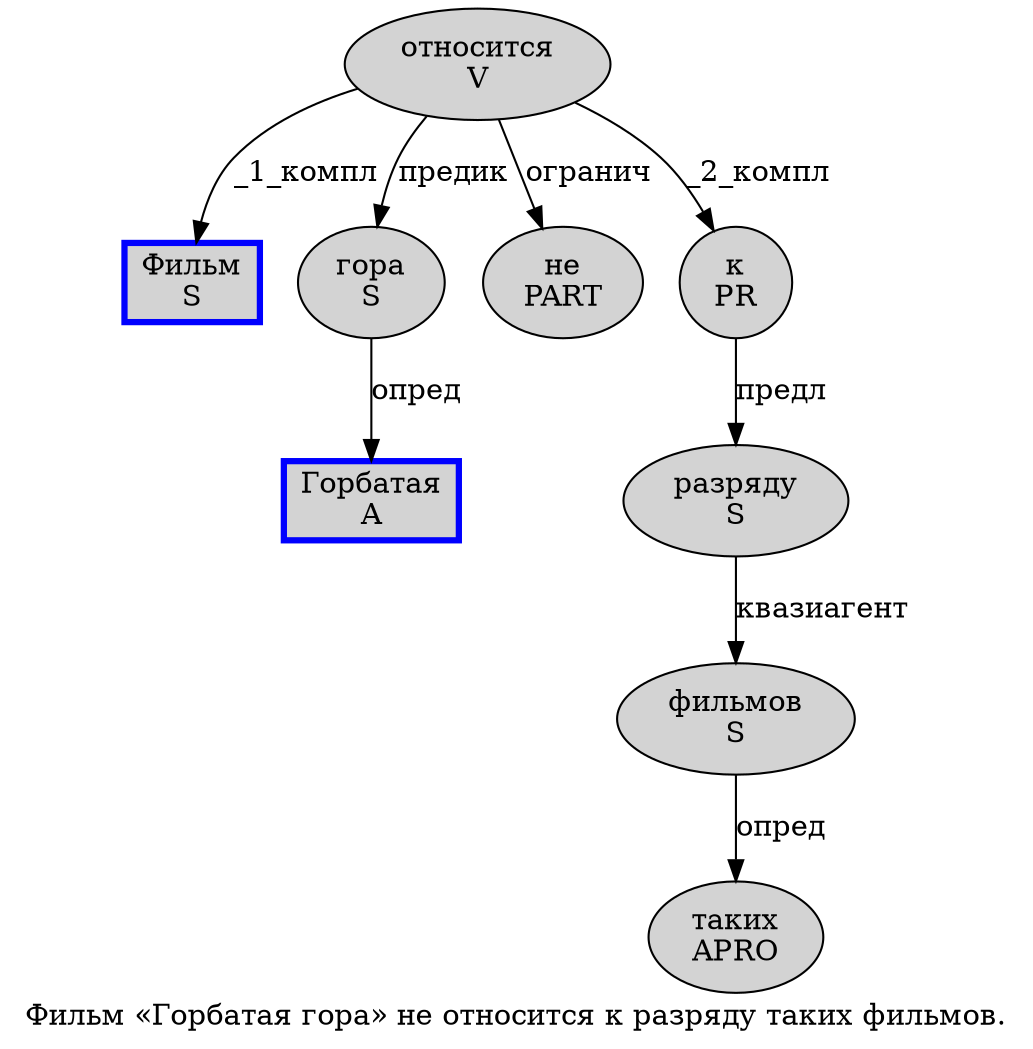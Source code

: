 digraph SENTENCE_3096 {
	graph [label="Фильм «Горбатая гора» не относится к разряду таких фильмов."]
	node [style=filled]
		0 [label="Фильм
S" color=blue fillcolor=lightgray penwidth=3 shape=box]
		2 [label="Горбатая
A" color=blue fillcolor=lightgray penwidth=3 shape=box]
		3 [label="гора
S" color="" fillcolor=lightgray penwidth=1 shape=ellipse]
		5 [label="не
PART" color="" fillcolor=lightgray penwidth=1 shape=ellipse]
		6 [label="относится
V" color="" fillcolor=lightgray penwidth=1 shape=ellipse]
		7 [label="к
PR" color="" fillcolor=lightgray penwidth=1 shape=ellipse]
		8 [label="разряду
S" color="" fillcolor=lightgray penwidth=1 shape=ellipse]
		9 [label="таких
APRO" color="" fillcolor=lightgray penwidth=1 shape=ellipse]
		10 [label="фильмов
S" color="" fillcolor=lightgray penwidth=1 shape=ellipse]
			6 -> 0 [label="_1_компл"]
			6 -> 3 [label="предик"]
			6 -> 5 [label="огранич"]
			6 -> 7 [label="_2_компл"]
			8 -> 10 [label="квазиагент"]
			7 -> 8 [label="предл"]
			3 -> 2 [label="опред"]
			10 -> 9 [label="опред"]
}